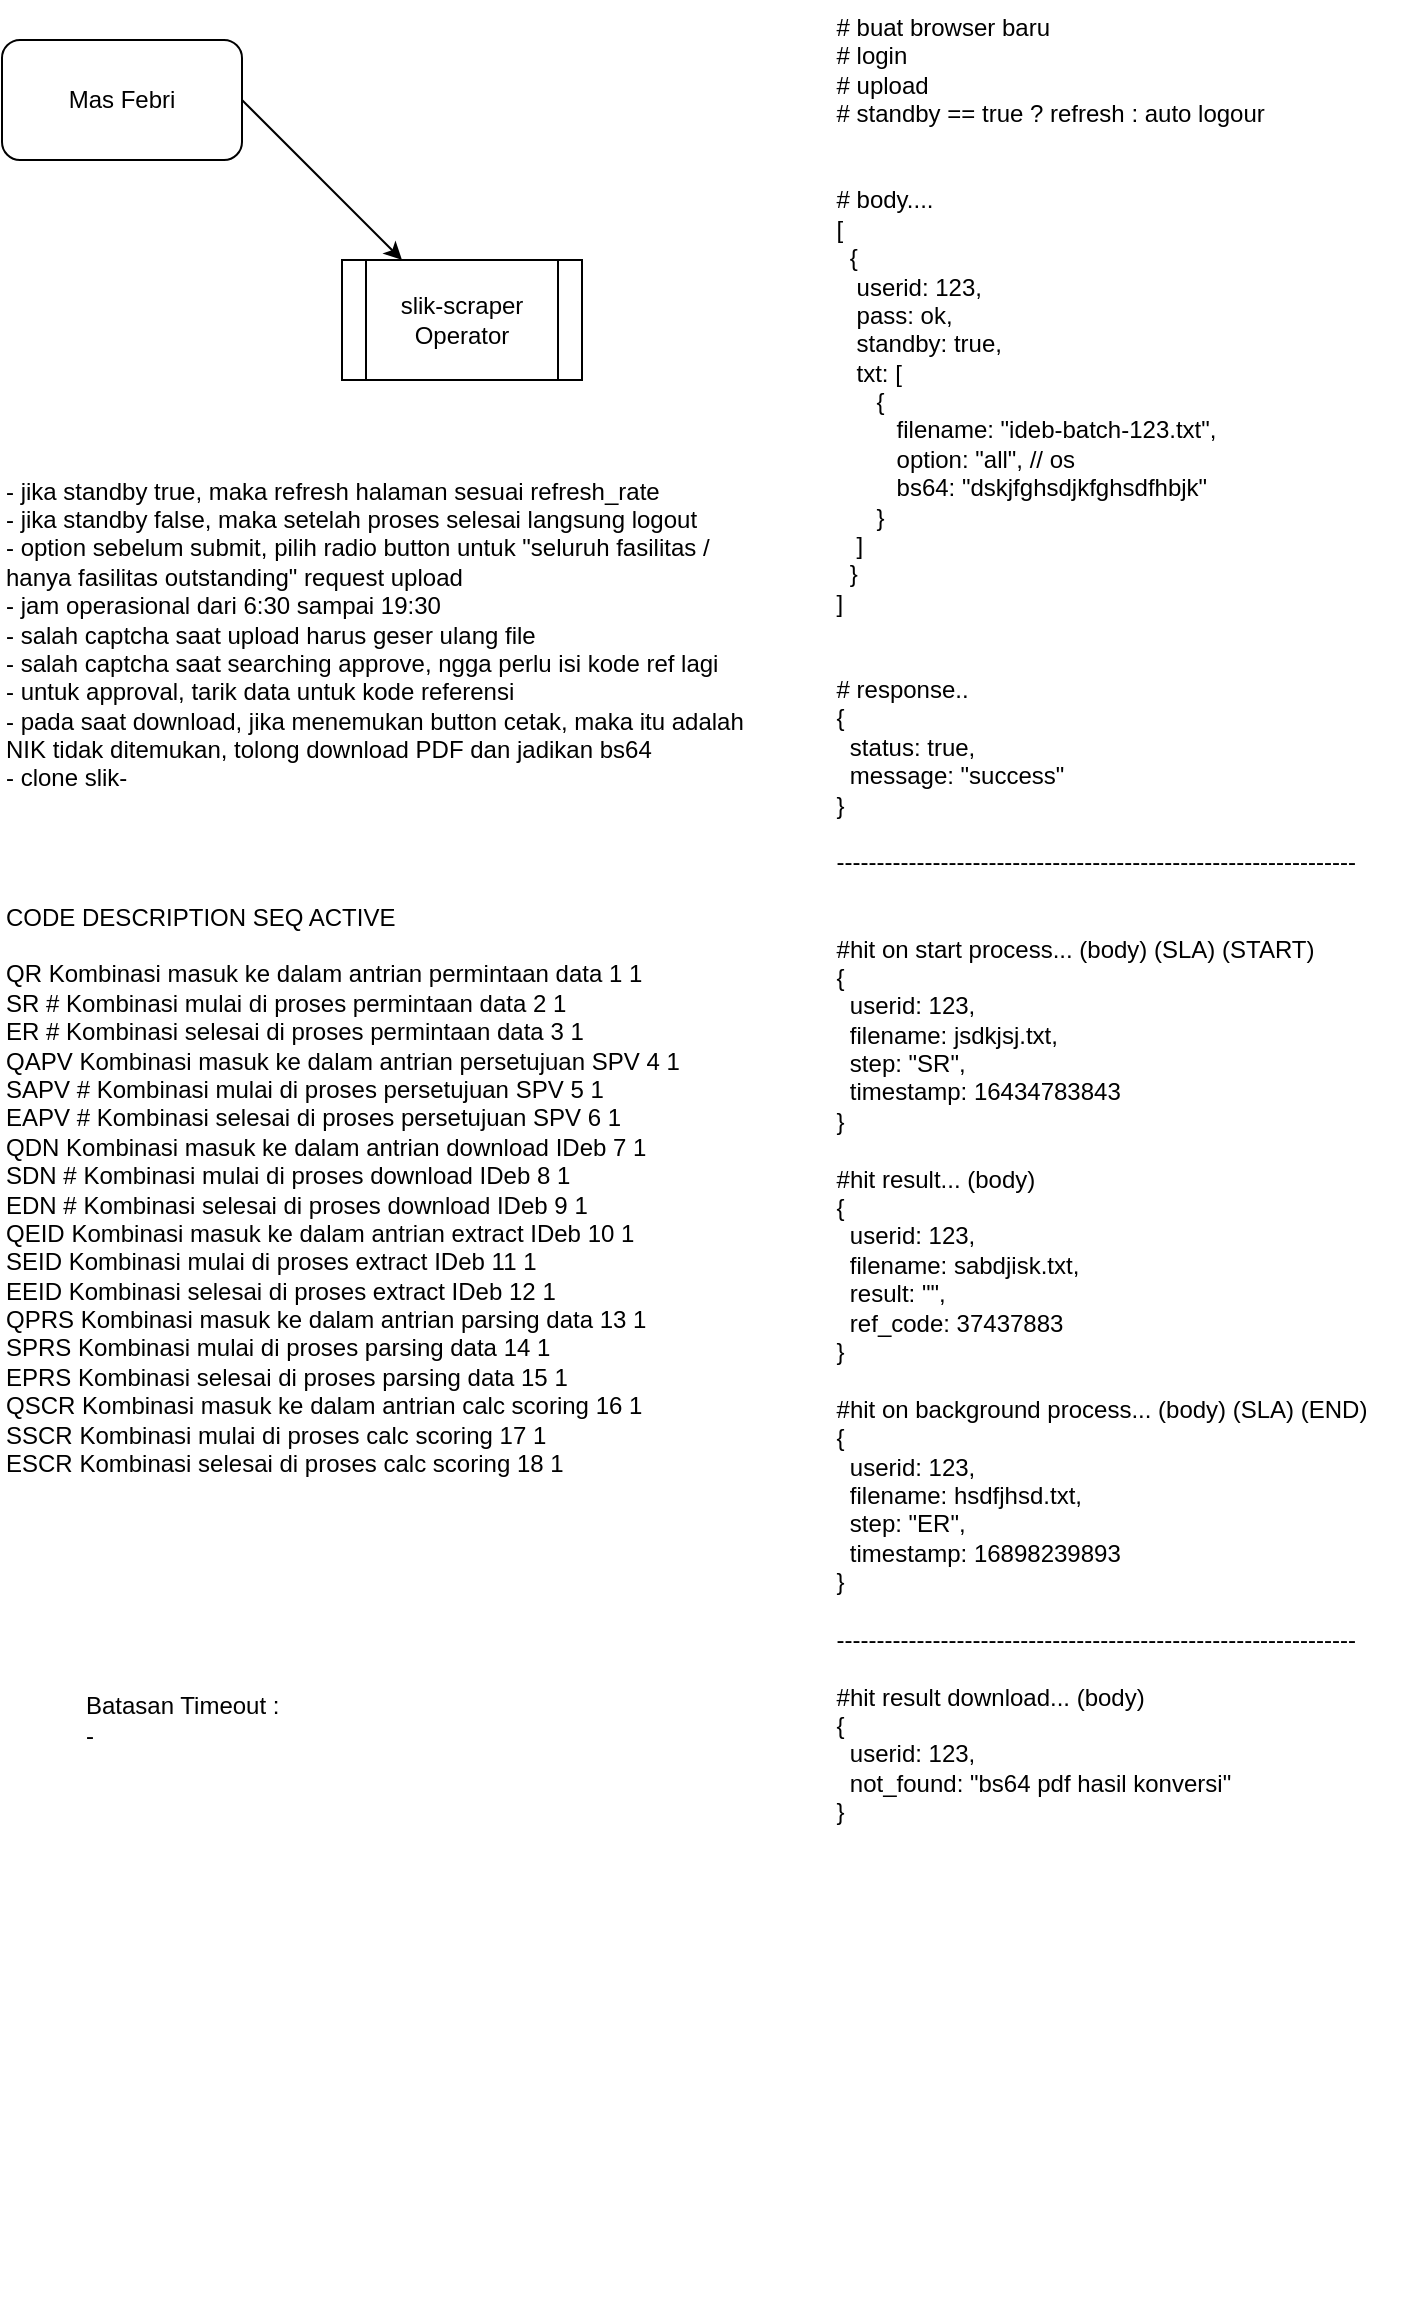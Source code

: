<mxfile version="21.8.0" type="github">
  <diagram id="_AmcQm_ejjaGFm0qRGu8" name="Page-1">
    <mxGraphModel dx="1195" dy="652" grid="1" gridSize="10" guides="1" tooltips="1" connect="1" arrows="1" fold="1" page="1" pageScale="1" pageWidth="850" pageHeight="1100" math="0" shadow="0">
      <root>
        <mxCell id="0" />
        <mxCell id="1" parent="0" />
        <mxCell id="tp16z03s1btoaDQK9-HY-1" value="slik-scraper&lt;br&gt;Operator" style="shape=process;whiteSpace=wrap;html=1;backgroundOutline=1;" parent="1" vertex="1">
          <mxGeometry x="210" y="150" width="120" height="60" as="geometry" />
        </mxCell>
        <mxCell id="tp16z03s1btoaDQK9-HY-2" value="Mas Febri" style="rounded=1;whiteSpace=wrap;html=1;" parent="1" vertex="1">
          <mxGeometry x="40" y="40" width="120" height="60" as="geometry" />
        </mxCell>
        <mxCell id="tp16z03s1btoaDQK9-HY-3" value="" style="endArrow=classic;html=1;rounded=0;exitX=1;exitY=0.5;exitDx=0;exitDy=0;" parent="1" source="tp16z03s1btoaDQK9-HY-2" target="tp16z03s1btoaDQK9-HY-1" edge="1">
          <mxGeometry width="50" height="50" relative="1" as="geometry">
            <mxPoint x="390" y="370" as="sourcePoint" />
            <mxPoint x="440" y="320" as="targetPoint" />
          </mxGeometry>
        </mxCell>
        <mxCell id="tp16z03s1btoaDQK9-HY-5" value="&lt;div style=&quot;text-align: left;&quot;&gt;&lt;span style=&quot;background-color: initial;&quot;&gt;# buat browser baru&lt;/span&gt;&lt;/div&gt;&lt;div style=&quot;text-align: left;&quot;&gt;&lt;span style=&quot;background-color: initial;&quot;&gt;# login&lt;/span&gt;&lt;/div&gt;&lt;div style=&quot;text-align: left;&quot;&gt;&lt;span style=&quot;background-color: initial;&quot;&gt;# upload&lt;/span&gt;&lt;/div&gt;&lt;div style=&quot;text-align: left;&quot;&gt;&lt;span style=&quot;background-color: initial;&quot;&gt;# standby == true ? refresh : auto logour&lt;/span&gt;&lt;/div&gt;&lt;div style=&quot;text-align: left;&quot;&gt;&lt;span style=&quot;background-color: initial;&quot;&gt;&lt;br&gt;&lt;/span&gt;&lt;/div&gt;&lt;div style=&quot;text-align: left;&quot;&gt;&lt;span style=&quot;background-color: initial;&quot;&gt;&lt;br&gt;&lt;/span&gt;&lt;/div&gt;&lt;div style=&quot;text-align: left;&quot;&gt;&lt;span style=&quot;background-color: initial;&quot;&gt;# body....&lt;/span&gt;&lt;/div&gt;&lt;div style=&quot;text-align: left;&quot;&gt;&lt;span style=&quot;background-color: initial;&quot;&gt;[&lt;/span&gt;&lt;/div&gt;&lt;div style=&quot;text-align: left;&quot;&gt;&lt;span style=&quot;background-color: initial;&quot;&gt;&amp;nbsp; {&lt;/span&gt;&lt;/div&gt;&lt;div style=&quot;text-align: left;&quot;&gt;&lt;span style=&quot;background-color: initial;&quot;&gt;&amp;nbsp; &amp;nbsp;userid: 123,&lt;/span&gt;&lt;/div&gt;&lt;div style=&quot;text-align: left;&quot;&gt;&lt;span style=&quot;background-color: initial;&quot;&gt;&amp;nbsp; &amp;nbsp;pass: ok,&lt;/span&gt;&lt;/div&gt;&lt;div style=&quot;text-align: left;&quot;&gt;&lt;span style=&quot;background-color: initial;&quot;&gt;&amp;nbsp; &amp;nbsp;standby: true,&lt;/span&gt;&lt;/div&gt;&lt;div style=&quot;text-align: left;&quot;&gt;&lt;span style=&quot;background-color: initial;&quot;&gt;&amp;nbsp; &amp;nbsp;txt: [&lt;/span&gt;&lt;/div&gt;&lt;div style=&quot;text-align: left;&quot;&gt;&lt;span style=&quot;background-color: initial;&quot;&gt;&amp;nbsp; &amp;nbsp; &amp;nbsp; {&lt;/span&gt;&lt;/div&gt;&lt;div style=&quot;text-align: left;&quot;&gt;&lt;span style=&quot;background-color: initial;&quot;&gt;&amp;nbsp; &amp;nbsp; &amp;nbsp; &amp;nbsp; &amp;nbsp;filename: &quot;ideb-batch-123.txt&quot;,&lt;/span&gt;&lt;/div&gt;&lt;div style=&quot;text-align: left;&quot;&gt;&lt;span style=&quot;background-color: initial;&quot;&gt;&amp;nbsp; &amp;nbsp; &amp;nbsp; &amp;nbsp; &amp;nbsp;option: &quot;all&quot;, // os&lt;/span&gt;&lt;/div&gt;&lt;div style=&quot;text-align: left;&quot;&gt;&lt;span style=&quot;background-color: initial;&quot;&gt;&amp;nbsp; &amp;nbsp; &amp;nbsp; &amp;nbsp; &amp;nbsp;bs64: &quot;dskjfghsdjkfghsdfhbjk&quot;&lt;/span&gt;&lt;/div&gt;&lt;div style=&quot;text-align: left;&quot;&gt;&lt;span style=&quot;background-color: initial;&quot;&gt;&amp;nbsp; &amp;nbsp; &amp;nbsp; }&lt;/span&gt;&lt;/div&gt;&lt;div style=&quot;text-align: left;&quot;&gt;&lt;span style=&quot;background-color: initial;&quot;&gt;&amp;nbsp; &amp;nbsp;]&lt;/span&gt;&lt;/div&gt;&lt;div style=&quot;text-align: left;&quot;&gt;&lt;span style=&quot;background-color: initial;&quot;&gt;&amp;nbsp; }&lt;/span&gt;&lt;/div&gt;&lt;div style=&quot;text-align: left;&quot;&gt;&lt;span style=&quot;background-color: initial;&quot;&gt;]&lt;/span&gt;&lt;/div&gt;&lt;div style=&quot;text-align: left;&quot;&gt;&lt;span style=&quot;background-color: initial;&quot;&gt;&lt;br&gt;&lt;/span&gt;&lt;/div&gt;&lt;div style=&quot;text-align: left;&quot;&gt;&lt;span style=&quot;background-color: initial;&quot;&gt;&lt;br&gt;&lt;/span&gt;&lt;/div&gt;&lt;div style=&quot;text-align: left;&quot;&gt;&lt;span style=&quot;background-color: initial;&quot;&gt;# response..&lt;/span&gt;&lt;/div&gt;&lt;div style=&quot;text-align: left;&quot;&gt;&lt;span style=&quot;background-color: initial;&quot;&gt;{&lt;/span&gt;&lt;/div&gt;&lt;div style=&quot;text-align: left;&quot;&gt;&lt;span style=&quot;background-color: initial;&quot;&gt;&amp;nbsp; status: true,&lt;/span&gt;&lt;/div&gt;&lt;div style=&quot;text-align: left;&quot;&gt;&lt;span style=&quot;background-color: initial;&quot;&gt;&amp;nbsp; message: &quot;success&quot;&lt;/span&gt;&lt;/div&gt;&lt;div style=&quot;text-align: left;&quot;&gt;&lt;span style=&quot;background-color: initial;&quot;&gt;}&lt;/span&gt;&lt;/div&gt;&lt;div style=&quot;text-align: left;&quot;&gt;&lt;span style=&quot;background-color: initial;&quot;&gt;&lt;br&gt;&lt;/span&gt;&lt;/div&gt;&lt;div style=&quot;text-align: left;&quot;&gt;&lt;span style=&quot;background-color: initial;&quot;&gt;-----------------------------------------------------------------&lt;/span&gt;&lt;/div&gt;&lt;div style=&quot;text-align: left;&quot;&gt;&lt;span style=&quot;background-color: initial;&quot;&gt;&lt;br&gt;&lt;/span&gt;&lt;/div&gt;&lt;div style=&quot;text-align: left;&quot;&gt;&lt;span style=&quot;background-color: initial;&quot;&gt;&lt;br&gt;&lt;/span&gt;&lt;/div&gt;&lt;div style=&quot;text-align: left;&quot;&gt;&lt;span style=&quot;background-color: initial;&quot;&gt;#hit on start process... (body) (SLA) (START)&lt;/span&gt;&lt;/div&gt;&lt;div style=&quot;text-align: left;&quot;&gt;&lt;span style=&quot;background-color: initial;&quot;&gt;{&lt;/span&gt;&lt;/div&gt;&lt;div style=&quot;text-align: left;&quot;&gt;&lt;span style=&quot;background-color: initial;&quot;&gt;&amp;nbsp; userid: 123,&lt;/span&gt;&lt;/div&gt;&lt;div style=&quot;text-align: left;&quot;&gt;&amp;nbsp; filename: jsdkjsj.txt,&lt;/div&gt;&lt;div style=&quot;text-align: left;&quot;&gt;&amp;nbsp; step: &quot;SR&quot;,&lt;/div&gt;&lt;div style=&quot;text-align: left;&quot;&gt;&amp;nbsp; timestamp: 16434783843&lt;/div&gt;&lt;div style=&quot;text-align: left;&quot;&gt;&lt;span style=&quot;background-color: initial;&quot;&gt;}&lt;/span&gt;&lt;/div&gt;&lt;div style=&quot;text-align: left;&quot;&gt;&lt;span style=&quot;background-color: initial;&quot;&gt;&lt;br&gt;&lt;/span&gt;&lt;/div&gt;&lt;div style=&quot;text-align: left;&quot;&gt;&lt;span style=&quot;background-color: initial;&quot;&gt;#hit result... (body)&lt;/span&gt;&lt;/div&gt;&lt;div style=&quot;text-align: left;&quot;&gt;&lt;span style=&quot;background-color: initial;&quot;&gt;{&lt;/span&gt;&lt;/div&gt;&lt;div style=&quot;text-align: left;&quot;&gt;&lt;span style=&quot;background-color: initial;&quot;&gt;&amp;nbsp; userid: 123,&lt;/span&gt;&lt;/div&gt;&lt;div style=&quot;text-align: left;&quot;&gt;&lt;span style=&quot;background-color: initial;&quot;&gt;&amp;nbsp; filename: sabdjisk.txt,&lt;/span&gt;&lt;/div&gt;&lt;div style=&quot;text-align: left;&quot;&gt;&amp;nbsp; result: &quot;&quot;,&lt;/div&gt;&lt;div style=&quot;text-align: left;&quot;&gt;&lt;span style=&quot;background-color: initial;&quot;&gt;&amp;nbsp; ref_code: 37437883&lt;/span&gt;&lt;/div&gt;&lt;div style=&quot;text-align: left;&quot;&gt;&lt;span style=&quot;background-color: initial;&quot;&gt;}&lt;/span&gt;&lt;/div&gt;&lt;div style=&quot;text-align: left;&quot;&gt;&lt;span style=&quot;background-color: initial;&quot;&gt;&lt;br&gt;&lt;/span&gt;&lt;/div&gt;&lt;div style=&quot;text-align: left;&quot;&gt;&lt;span style=&quot;background-color: initial;&quot;&gt;#hit on background process... (body) (SLA) (END)&lt;/span&gt;&lt;/div&gt;&lt;div style=&quot;text-align: left;&quot;&gt;&lt;span style=&quot;background-color: initial;&quot;&gt;{&lt;/span&gt;&lt;/div&gt;&lt;div style=&quot;text-align: left;&quot;&gt;&lt;span style=&quot;background-color: initial;&quot;&gt;&amp;nbsp; userid: 123,&lt;/span&gt;&lt;/div&gt;&lt;div style=&quot;text-align: left;&quot;&gt;&lt;span style=&quot;background-color: initial;&quot;&gt;&amp;nbsp; filename: hsdfjhsd.txt,&lt;/span&gt;&lt;/div&gt;&lt;div style=&quot;text-align: left;&quot;&gt;&lt;span style=&quot;background-color: initial;&quot;&gt;&amp;nbsp; step: &quot;ER&quot;,&lt;/span&gt;&lt;/div&gt;&lt;div style=&quot;text-align: left;&quot;&gt;&lt;span style=&quot;background-color: initial;&quot;&gt;&amp;nbsp; timestamp: 16898239893&lt;/span&gt;&lt;/div&gt;&lt;div style=&quot;text-align: left;&quot;&gt;&lt;span style=&quot;background-color: initial;&quot;&gt;}&lt;/span&gt;&lt;/div&gt;&lt;div style=&quot;text-align: left;&quot;&gt;&lt;span style=&quot;background-color: initial;&quot;&gt;&lt;br&gt;&lt;/span&gt;&lt;/div&gt;&lt;div style=&quot;text-align: left;&quot;&gt;&lt;span style=&quot;background-color: initial;&quot;&gt;-----------------------------------------------------------------&lt;/span&gt;&lt;/div&gt;&lt;div style=&quot;text-align: left;&quot;&gt;&lt;span style=&quot;background-color: initial;&quot;&gt;&lt;br&gt;&lt;/span&gt;&lt;/div&gt;&lt;div style=&quot;text-align: left;&quot;&gt;&lt;div style=&quot;border-color: var(--border-color);&quot;&gt;#hit result download... (body)&lt;/div&gt;&lt;div style=&quot;border-color: var(--border-color);&quot;&gt;&lt;span style=&quot;border-color: var(--border-color); background-color: initial;&quot;&gt;{&lt;/span&gt;&lt;/div&gt;&lt;div style=&quot;border-color: var(--border-color);&quot;&gt;&lt;span style=&quot;border-color: var(--border-color); background-color: initial;&quot;&gt;&amp;nbsp; userid: 123,&lt;/span&gt;&lt;/div&gt;&lt;div style=&quot;border-color: var(--border-color);&quot;&gt;&lt;span style=&quot;border-color: var(--border-color); background-color: initial;&quot;&gt;&amp;nbsp; not_found: &quot;bs64 pdf hasil konversi&quot;&lt;/span&gt;&lt;/div&gt;&lt;div style=&quot;border-color: var(--border-color);&quot;&gt;&lt;span style=&quot;border-color: var(--border-color); background-color: initial;&quot;&gt;}&lt;/span&gt;&lt;/div&gt;&lt;/div&gt;" style="text;html=1;strokeColor=none;fillColor=none;align=center;verticalAlign=top;whiteSpace=wrap;rounded=0;labelPosition=center;verticalLabelPosition=middle;" parent="1" vertex="1">
          <mxGeometry x="440" y="20" width="300" height="1160" as="geometry" />
        </mxCell>
        <mxCell id="tp16z03s1btoaDQK9-HY-6" value="&lt;br&gt;- jika standby true, maka refresh halaman sesuai refresh_rate&lt;br&gt;- jika standby false, maka setelah proses selesai langsung logout&lt;br&gt;- option sebelum submit, pilih radio button untuk &quot;seluruh fasilitas / hanya fasilitas outstanding&quot; request upload&lt;br&gt;- jam operasional dari 6:30 sampai 19:30&lt;br&gt;- salah captcha saat upload harus geser ulang file&lt;br&gt;- salah captcha saat searching approve, ngga perlu isi kode ref lagi&lt;br&gt;- untuk approval, tarik data untuk kode referensi&lt;br&gt;- pada saat download, jika menemukan button cetak, maka itu adalah NIK tidak ditemukan, tolong download PDF dan jadikan bs64&lt;br&gt;- clone slik-" style="text;html=1;strokeColor=none;fillColor=none;align=left;verticalAlign=middle;whiteSpace=wrap;rounded=0;" parent="1" vertex="1">
          <mxGeometry x="40" y="240" width="380" height="180" as="geometry" />
        </mxCell>
        <mxCell id="tp16z03s1btoaDQK9-HY-7" value="&lt;div&gt;CODE&lt;span style=&quot;&quot;&gt; &lt;/span&gt;DESCRIPTION&lt;span style=&quot;&quot;&gt; &lt;/span&gt;SEQ&lt;span style=&quot;&quot;&gt; &lt;/span&gt;ACTIVE&lt;/div&gt;&lt;div&gt;&lt;br&gt;&lt;/div&gt;&lt;div&gt;QR&lt;span style=&quot;&quot;&gt; &lt;/span&gt;Kombinasi masuk ke dalam antrian permintaan data&lt;span style=&quot;&quot;&gt; &lt;/span&gt;1&lt;span style=&quot;&quot;&gt; &lt;/span&gt;1&lt;/div&gt;&lt;div&gt;SR #&lt;span style=&quot;&quot;&gt; &lt;/span&gt;Kombinasi mulai di proses permintaan data&lt;span style=&quot;&quot;&gt; &lt;/span&gt;2&lt;span style=&quot;&quot;&gt; &lt;/span&gt;1&lt;/div&gt;&lt;div&gt;ER #&lt;span style=&quot;&quot;&gt; &lt;/span&gt;Kombinasi selesai di proses permintaan data&lt;span style=&quot;&quot;&gt; &lt;/span&gt;3&lt;span style=&quot;&quot;&gt; &lt;/span&gt;1&lt;/div&gt;&lt;div&gt;QAPV&lt;span style=&quot;&quot;&gt; &lt;/span&gt;Kombinasi masuk ke dalam antrian persetujuan SPV&lt;span style=&quot;&quot;&gt; &lt;/span&gt;4&lt;span style=&quot;&quot;&gt; &lt;/span&gt;1&lt;/div&gt;&lt;div&gt;SAPV #&lt;span style=&quot;&quot;&gt; &lt;/span&gt;Kombinasi mulai di proses persetujuan SPV&lt;span style=&quot;&quot;&gt; &lt;/span&gt;5&lt;span style=&quot;&quot;&gt; &lt;/span&gt;1&lt;/div&gt;&lt;div&gt;EAPV #&lt;span style=&quot;&quot;&gt; &lt;/span&gt;Kombinasi selesai di proses persetujuan SPV&lt;span style=&quot;&quot;&gt; &lt;/span&gt;6&lt;span style=&quot;&quot;&gt; &lt;/span&gt;1&lt;/div&gt;&lt;div&gt;QDN&lt;span style=&quot;&quot;&gt; &lt;/span&gt;Kombinasi masuk ke dalam antrian download IDeb&lt;span style=&quot;&quot;&gt; &lt;/span&gt;7&lt;span style=&quot;&quot;&gt; &lt;/span&gt;1&lt;/div&gt;&lt;div&gt;SDN #&lt;span style=&quot;&quot;&gt; &lt;/span&gt;Kombinasi mulai di proses download IDeb&lt;span style=&quot;&quot;&gt; &lt;/span&gt;8&lt;span style=&quot;&quot;&gt; &lt;/span&gt;1&lt;/div&gt;&lt;div&gt;EDN #&lt;span style=&quot;&quot;&gt; &lt;/span&gt;Kombinasi selesai di proses download IDeb&lt;span style=&quot;&quot;&gt; &lt;/span&gt;9&lt;span style=&quot;&quot;&gt; &lt;/span&gt;1&lt;/div&gt;&lt;div&gt;QEID&lt;span style=&quot;&quot;&gt; &lt;/span&gt;Kombinasi masuk ke dalam antrian extract IDeb&lt;span style=&quot;&quot;&gt; &lt;/span&gt;10&lt;span style=&quot;&quot;&gt; &lt;/span&gt;1&lt;/div&gt;&lt;div&gt;SEID&lt;span style=&quot;&quot;&gt; &lt;/span&gt;Kombinasi mulai di proses extract IDeb&lt;span style=&quot;&quot;&gt; &lt;/span&gt;11&lt;span style=&quot;&quot;&gt; &lt;/span&gt;1&lt;/div&gt;&lt;div&gt;EEID&lt;span style=&quot;&quot;&gt; &lt;/span&gt;Kombinasi selesai di proses extract IDeb&lt;span style=&quot;&quot;&gt; &lt;/span&gt;12&lt;span style=&quot;&quot;&gt; &lt;/span&gt;1&lt;/div&gt;&lt;div&gt;QPRS&lt;span style=&quot;&quot;&gt; &lt;/span&gt;Kombinasi masuk ke dalam antrian parsing data&lt;span style=&quot;&quot;&gt; &lt;/span&gt;13&lt;span style=&quot;&quot;&gt; &lt;/span&gt;1&lt;/div&gt;&lt;div&gt;SPRS&lt;span style=&quot;&quot;&gt; &lt;/span&gt;Kombinasi mulai di proses parsing data&lt;span style=&quot;&quot;&gt; &lt;/span&gt;14&lt;span style=&quot;&quot;&gt; &lt;/span&gt;1&lt;/div&gt;&lt;div&gt;EPRS&lt;span style=&quot;&quot;&gt; &lt;/span&gt;Kombinasi selesai di proses parsing data&lt;span style=&quot;&quot;&gt; &lt;/span&gt;15&lt;span style=&quot;&quot;&gt; &lt;/span&gt;1&lt;/div&gt;&lt;div&gt;QSCR&lt;span style=&quot;&quot;&gt; &lt;/span&gt;Kombinasi masuk ke dalam antrian calc scoring&lt;span style=&quot;&quot;&gt; &lt;/span&gt;16&lt;span style=&quot;&quot;&gt; &lt;/span&gt;1&lt;/div&gt;&lt;div&gt;SSCR&lt;span style=&quot;&quot;&gt; &lt;/span&gt;Kombinasi mulai di proses calc scoring&lt;span style=&quot;&quot;&gt; &lt;/span&gt;17&lt;span style=&quot;&quot;&gt; &lt;/span&gt;1&lt;/div&gt;&lt;div style=&quot;&quot;&gt;ESCR&lt;span style=&quot;&quot;&gt; &lt;/span&gt;Kombinasi selesai di proses calc scoring&lt;span style=&quot;&quot;&gt; &lt;/span&gt;18&lt;span style=&quot;&quot;&gt; &lt;/span&gt;1&lt;/div&gt;" style="text;html=1;strokeColor=none;fillColor=none;align=left;verticalAlign=middle;whiteSpace=wrap;rounded=0;" parent="1" vertex="1">
          <mxGeometry x="40" y="450" width="350" height="330" as="geometry" />
        </mxCell>
        <mxCell id="V-9i4FNOJXwkhZjeGAuw-1" value="Batasan Timeout :&lt;br&gt;-&amp;nbsp;" style="text;html=1;strokeColor=none;fillColor=none;align=left;verticalAlign=middle;whiteSpace=wrap;rounded=0;" vertex="1" parent="1">
          <mxGeometry x="80" y="800" width="270" height="160" as="geometry" />
        </mxCell>
      </root>
    </mxGraphModel>
  </diagram>
</mxfile>
